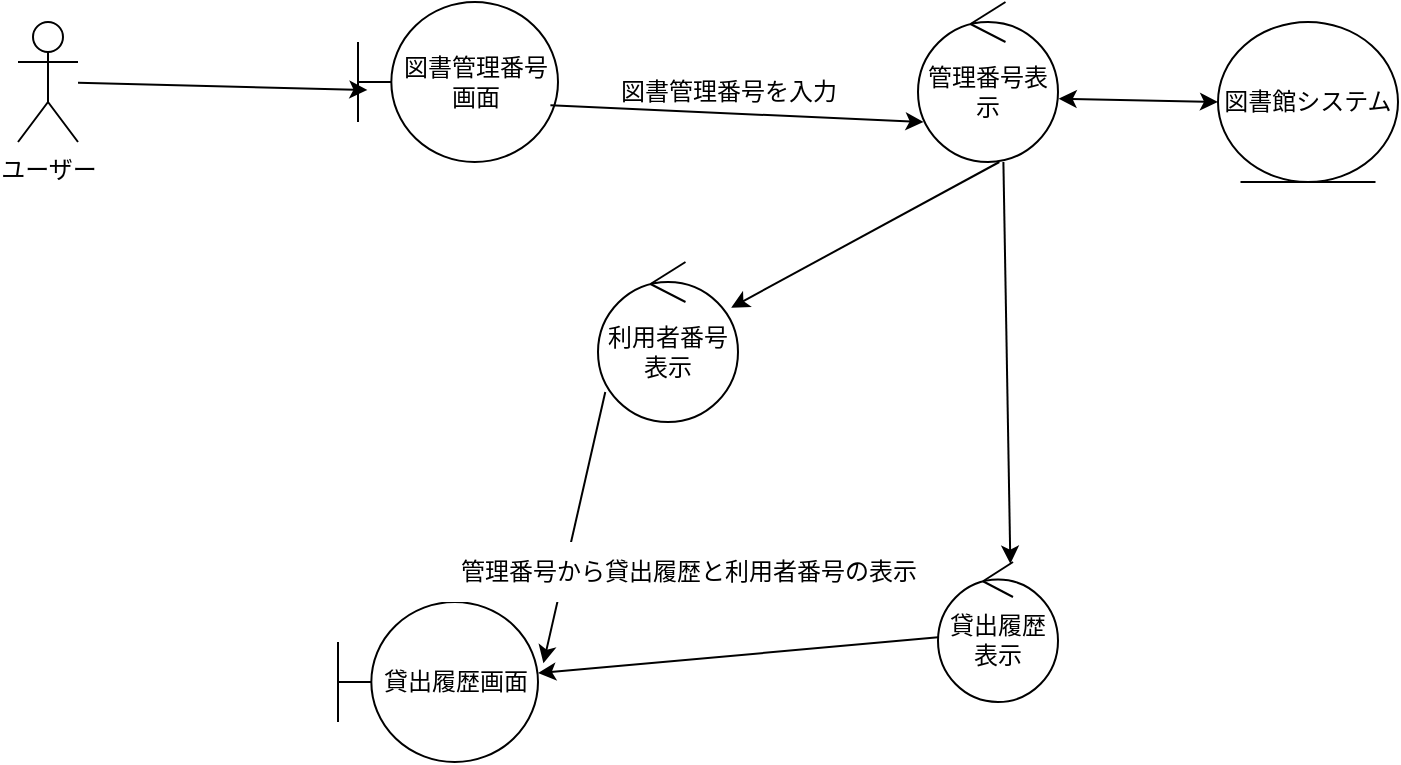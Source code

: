 <mxfile version="28.1.2">
  <diagram name="ページ1" id="eb8-QIkNiId6h9T40fz8">
    <mxGraphModel dx="983" dy="705" grid="1" gridSize="10" guides="1" tooltips="1" connect="1" arrows="1" fold="1" page="1" pageScale="1" pageWidth="827" pageHeight="583" math="0" shadow="0">
      <root>
        <mxCell id="0" />
        <mxCell id="1" parent="0" />
        <mxCell id="ZSF_iaUm1rbt2E5lABp0-1" value="ユーザー" style="shape=umlActor;verticalLabelPosition=bottom;verticalAlign=top;html=1;outlineConnect=0;" vertex="1" parent="1">
          <mxGeometry x="80" y="120" width="30" height="60" as="geometry" />
        </mxCell>
        <mxCell id="ZSF_iaUm1rbt2E5lABp0-3" value="図書管理番号画面" style="shape=umlBoundary;whiteSpace=wrap;html=1;" vertex="1" parent="1">
          <mxGeometry x="250" y="110" width="100" height="80" as="geometry" />
        </mxCell>
        <mxCell id="ZSF_iaUm1rbt2E5lABp0-5" value="管理番号表示" style="ellipse;shape=umlControl;whiteSpace=wrap;html=1;" vertex="1" parent="1">
          <mxGeometry x="530" y="110" width="70" height="80" as="geometry" />
        </mxCell>
        <mxCell id="ZSF_iaUm1rbt2E5lABp0-6" value="図書館システム" style="ellipse;shape=umlEntity;whiteSpace=wrap;html=1;" vertex="1" parent="1">
          <mxGeometry x="680" y="120" width="90" height="80" as="geometry" />
        </mxCell>
        <mxCell id="ZSF_iaUm1rbt2E5lABp0-7" value="貸出履歴&lt;div&gt;表示&lt;/div&gt;" style="ellipse;shape=umlControl;whiteSpace=wrap;html=1;" vertex="1" parent="1">
          <mxGeometry x="540" y="390" width="60" height="70" as="geometry" />
        </mxCell>
        <mxCell id="ZSF_iaUm1rbt2E5lABp0-9" value="利用者番号表示" style="ellipse;shape=umlControl;whiteSpace=wrap;html=1;" vertex="1" parent="1">
          <mxGeometry x="370" y="240" width="70" height="80" as="geometry" />
        </mxCell>
        <mxCell id="ZSF_iaUm1rbt2E5lABp0-13" value="" style="endArrow=classic;html=1;rounded=0;entryX=0.04;entryY=0.75;entryDx=0;entryDy=0;entryPerimeter=0;exitX=0.962;exitY=0.646;exitDx=0;exitDy=0;exitPerimeter=0;" edge="1" parent="1" source="ZSF_iaUm1rbt2E5lABp0-3" target="ZSF_iaUm1rbt2E5lABp0-5">
          <mxGeometry width="50" height="50" relative="1" as="geometry">
            <mxPoint x="380" y="180" as="sourcePoint" />
            <mxPoint x="540" y="270" as="targetPoint" />
          </mxGeometry>
        </mxCell>
        <mxCell id="ZSF_iaUm1rbt2E5lABp0-14" value="" style="endArrow=classic;html=1;rounded=0;entryX=0.047;entryY=0.55;entryDx=0;entryDy=0;entryPerimeter=0;" edge="1" parent="1" source="ZSF_iaUm1rbt2E5lABp0-1" target="ZSF_iaUm1rbt2E5lABp0-3">
          <mxGeometry width="50" height="50" relative="1" as="geometry">
            <mxPoint x="350" y="320" as="sourcePoint" />
            <mxPoint x="400" y="270" as="targetPoint" />
          </mxGeometry>
        </mxCell>
        <mxCell id="ZSF_iaUm1rbt2E5lABp0-15" value="" style="endArrow=classic;html=1;rounded=0;entryX=0.603;entryY=0.012;entryDx=0;entryDy=0;entryPerimeter=0;exitX=0.61;exitY=1;exitDx=0;exitDy=0;exitPerimeter=0;" edge="1" parent="1" source="ZSF_iaUm1rbt2E5lABp0-5" target="ZSF_iaUm1rbt2E5lABp0-7">
          <mxGeometry width="50" height="50" relative="1" as="geometry">
            <mxPoint x="360" y="370" as="sourcePoint" />
            <mxPoint x="410" y="320" as="targetPoint" />
          </mxGeometry>
        </mxCell>
        <mxCell id="ZSF_iaUm1rbt2E5lABp0-16" value="" style="endArrow=classic;html=1;rounded=0;exitX=0.581;exitY=1;exitDx=0;exitDy=0;exitPerimeter=0;" edge="1" parent="1" source="ZSF_iaUm1rbt2E5lABp0-5" target="ZSF_iaUm1rbt2E5lABp0-9">
          <mxGeometry width="50" height="50" relative="1" as="geometry">
            <mxPoint x="200" y="370" as="sourcePoint" />
            <mxPoint x="250" y="320" as="targetPoint" />
          </mxGeometry>
        </mxCell>
        <mxCell id="ZSF_iaUm1rbt2E5lABp0-18" value="" style="endArrow=classic;html=1;rounded=0;" edge="1" parent="1" source="ZSF_iaUm1rbt2E5lABp0-7" target="ZSF_iaUm1rbt2E5lABp0-20">
          <mxGeometry width="50" height="50" relative="1" as="geometry">
            <mxPoint x="320" y="370" as="sourcePoint" />
            <mxPoint x="350" y="395" as="targetPoint" />
          </mxGeometry>
        </mxCell>
        <mxCell id="ZSF_iaUm1rbt2E5lABp0-19" value="" style="endArrow=classic;html=1;rounded=0;exitX=0.052;exitY=0.813;exitDx=0;exitDy=0;exitPerimeter=0;entryX=1.027;entryY=0.383;entryDx=0;entryDy=0;entryPerimeter=0;" edge="1" parent="1" source="ZSF_iaUm1rbt2E5lABp0-9" target="ZSF_iaUm1rbt2E5lABp0-20">
          <mxGeometry width="50" height="50" relative="1" as="geometry">
            <mxPoint x="320" y="370" as="sourcePoint" />
            <mxPoint x="340" y="360" as="targetPoint" />
          </mxGeometry>
        </mxCell>
        <mxCell id="ZSF_iaUm1rbt2E5lABp0-20" value="貸出履歴画面" style="shape=umlBoundary;whiteSpace=wrap;html=1;" vertex="1" parent="1">
          <mxGeometry x="240" y="410" width="100" height="80" as="geometry" />
        </mxCell>
        <mxCell id="ZSF_iaUm1rbt2E5lABp0-22" value="" style="endArrow=classic;startArrow=classic;html=1;rounded=0;entryX=0;entryY=0.5;entryDx=0;entryDy=0;exitX=1.005;exitY=0.604;exitDx=0;exitDy=0;exitPerimeter=0;" edge="1" parent="1" source="ZSF_iaUm1rbt2E5lABp0-5" target="ZSF_iaUm1rbt2E5lABp0-6">
          <mxGeometry width="50" height="50" relative="1" as="geometry">
            <mxPoint x="570" y="240" as="sourcePoint" />
            <mxPoint x="620" y="190" as="targetPoint" />
          </mxGeometry>
        </mxCell>
        <mxCell id="ZSF_iaUm1rbt2E5lABp0-23" value="図書管理番号を入力" style="text;html=1;align=center;verticalAlign=middle;resizable=0;points=[];autosize=1;strokeColor=none;fillColor=none;" vertex="1" parent="1">
          <mxGeometry x="370" y="140" width="130" height="30" as="geometry" />
        </mxCell>
        <mxCell id="ZSF_iaUm1rbt2E5lABp0-24" value="管理番号から貸出履歴と利用者番号の表示" style="text;html=1;align=center;verticalAlign=middle;resizable=0;points=[];autosize=1;strokeColor=none;fillColor=default;" vertex="1" parent="1">
          <mxGeometry x="290" y="380" width="250" height="30" as="geometry" />
        </mxCell>
      </root>
    </mxGraphModel>
  </diagram>
</mxfile>
